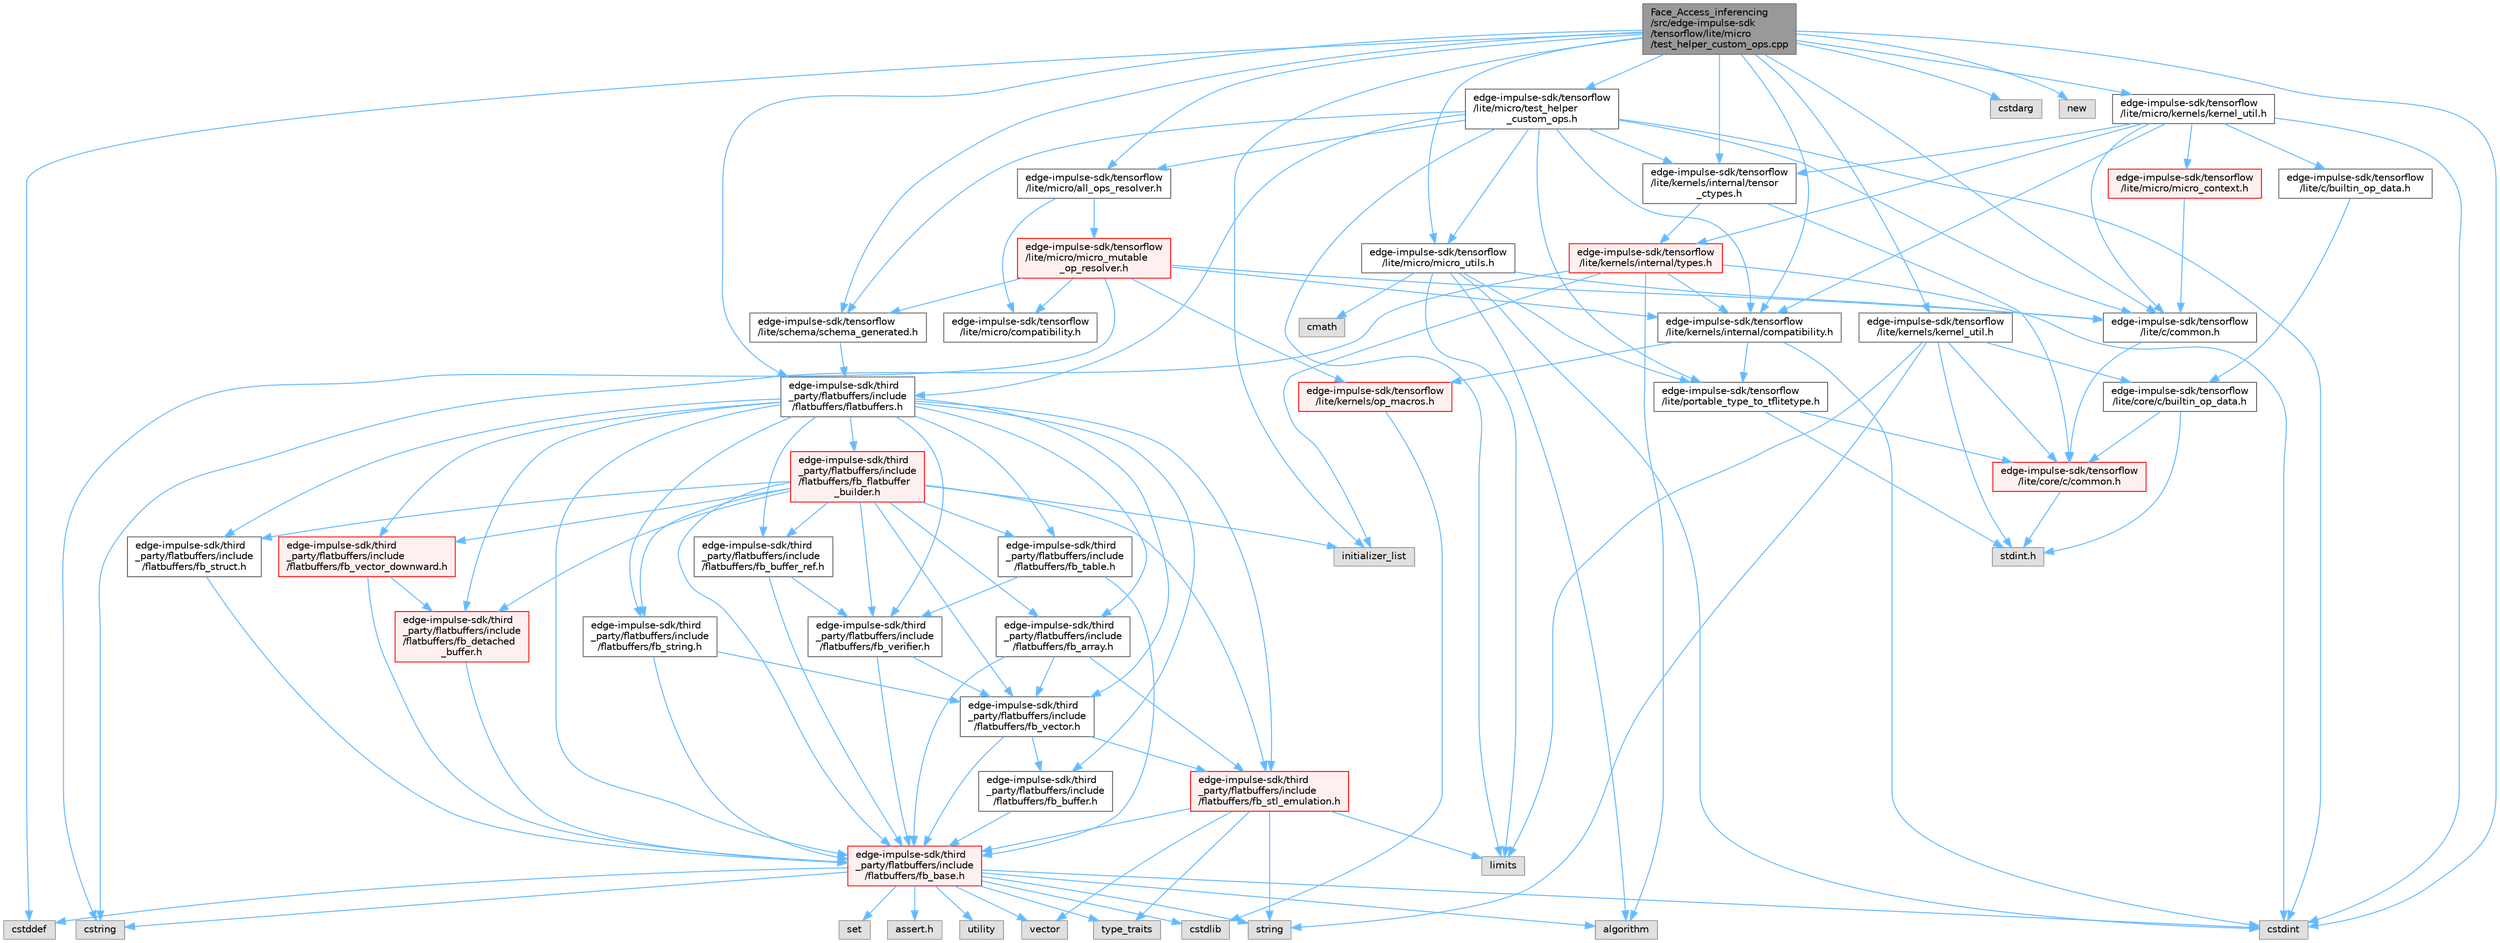 digraph "Face_Access_inferencing/src/edge-impulse-sdk/tensorflow/lite/micro/test_helper_custom_ops.cpp"
{
 // LATEX_PDF_SIZE
  bgcolor="transparent";
  edge [fontname=Helvetica,fontsize=10,labelfontname=Helvetica,labelfontsize=10];
  node [fontname=Helvetica,fontsize=10,shape=box,height=0.2,width=0.4];
  Node1 [id="Node000001",label="Face_Access_inferencing\l/src/edge-impulse-sdk\l/tensorflow/lite/micro\l/test_helper_custom_ops.cpp",height=0.2,width=0.4,color="gray40", fillcolor="grey60", style="filled", fontcolor="black",tooltip=" "];
  Node1 -> Node2 [id="edge132_Node000001_Node000002",color="steelblue1",style="solid",tooltip=" "];
  Node2 [id="Node000002",label="edge-impulse-sdk/tensorflow\l/lite/micro/test_helper\l_custom_ops.h",height=0.2,width=0.4,color="grey40", fillcolor="white", style="filled",URL="$_face___access__inferencing_2src_2edge-impulse-sdk_2tensorflow_2lite_2micro_2test__helper__custom__ops_8h.html",tooltip=" "];
  Node2 -> Node3 [id="edge133_Node000002_Node000003",color="steelblue1",style="solid",tooltip=" "];
  Node3 [id="Node000003",label="cstdint",height=0.2,width=0.4,color="grey60", fillcolor="#E0E0E0", style="filled",tooltip=" "];
  Node2 -> Node4 [id="edge134_Node000002_Node000004",color="steelblue1",style="solid",tooltip=" "];
  Node4 [id="Node000004",label="limits",height=0.2,width=0.4,color="grey60", fillcolor="#E0E0E0", style="filled",tooltip=" "];
  Node2 -> Node5 [id="edge135_Node000002_Node000005",color="steelblue1",style="solid",tooltip=" "];
  Node5 [id="Node000005",label="edge-impulse-sdk/third\l_party/flatbuffers/include\l/flatbuffers/flatbuffers.h",height=0.2,width=0.4,color="grey40", fillcolor="white", style="filled",URL="$_face___access__inferencing_2src_2edge-impulse-sdk_2third__party_2flatbuffers_2include_2flatbuffers_2flatbuffers_8h.html",tooltip=" "];
  Node5 -> Node6 [id="edge136_Node000005_Node000006",color="steelblue1",style="solid",tooltip=" "];
  Node6 [id="Node000006",label="edge-impulse-sdk/third\l_party/flatbuffers/include\l/flatbuffers/fb_array.h",height=0.2,width=0.4,color="grey40", fillcolor="white", style="filled",URL="$fb__array_8h.html",tooltip=" "];
  Node6 -> Node7 [id="edge137_Node000006_Node000007",color="steelblue1",style="solid",tooltip=" "];
  Node7 [id="Node000007",label="edge-impulse-sdk/third\l_party/flatbuffers/include\l/flatbuffers/fb_base.h",height=0.2,width=0.4,color="red", fillcolor="#FFF0F0", style="filled",URL="$fb__base_8h.html",tooltip=" "];
  Node7 -> Node8 [id="edge138_Node000007_Node000008",color="steelblue1",style="solid",tooltip=" "];
  Node8 [id="Node000008",label="assert.h",height=0.2,width=0.4,color="grey60", fillcolor="#E0E0E0", style="filled",tooltip=" "];
  Node7 -> Node3 [id="edge139_Node000007_Node000003",color="steelblue1",style="solid",tooltip=" "];
  Node7 -> Node9 [id="edge140_Node000007_Node000009",color="steelblue1",style="solid",tooltip=" "];
  Node9 [id="Node000009",label="cstddef",height=0.2,width=0.4,color="grey60", fillcolor="#E0E0E0", style="filled",tooltip=" "];
  Node7 -> Node10 [id="edge141_Node000007_Node000010",color="steelblue1",style="solid",tooltip=" "];
  Node10 [id="Node000010",label="cstdlib",height=0.2,width=0.4,color="grey60", fillcolor="#E0E0E0", style="filled",tooltip=" "];
  Node7 -> Node11 [id="edge142_Node000007_Node000011",color="steelblue1",style="solid",tooltip=" "];
  Node11 [id="Node000011",label="cstring",height=0.2,width=0.4,color="grey60", fillcolor="#E0E0E0", style="filled",tooltip=" "];
  Node7 -> Node12 [id="edge143_Node000007_Node000012",color="steelblue1",style="solid",tooltip=" "];
  Node12 [id="Node000012",label="utility",height=0.2,width=0.4,color="grey60", fillcolor="#E0E0E0", style="filled",tooltip=" "];
  Node7 -> Node13 [id="edge144_Node000007_Node000013",color="steelblue1",style="solid",tooltip=" "];
  Node13 [id="Node000013",label="string",height=0.2,width=0.4,color="grey60", fillcolor="#E0E0E0", style="filled",tooltip=" "];
  Node7 -> Node14 [id="edge145_Node000007_Node000014",color="steelblue1",style="solid",tooltip=" "];
  Node14 [id="Node000014",label="type_traits",height=0.2,width=0.4,color="grey60", fillcolor="#E0E0E0", style="filled",tooltip=" "];
  Node7 -> Node15 [id="edge146_Node000007_Node000015",color="steelblue1",style="solid",tooltip=" "];
  Node15 [id="Node000015",label="vector",height=0.2,width=0.4,color="grey60", fillcolor="#E0E0E0", style="filled",tooltip=" "];
  Node7 -> Node16 [id="edge147_Node000007_Node000016",color="steelblue1",style="solid",tooltip=" "];
  Node16 [id="Node000016",label="set",height=0.2,width=0.4,color="grey60", fillcolor="#E0E0E0", style="filled",tooltip=" "];
  Node7 -> Node17 [id="edge148_Node000007_Node000017",color="steelblue1",style="solid",tooltip=" "];
  Node17 [id="Node000017",label="algorithm",height=0.2,width=0.4,color="grey60", fillcolor="#E0E0E0", style="filled",tooltip=" "];
  Node6 -> Node20 [id="edge149_Node000006_Node000020",color="steelblue1",style="solid",tooltip=" "];
  Node20 [id="Node000020",label="edge-impulse-sdk/third\l_party/flatbuffers/include\l/flatbuffers/fb_stl_emulation.h",height=0.2,width=0.4,color="red", fillcolor="#FFF0F0", style="filled",URL="$fb__stl__emulation_8h.html",tooltip=" "];
  Node20 -> Node7 [id="edge150_Node000020_Node000007",color="steelblue1",style="solid",tooltip=" "];
  Node20 -> Node13 [id="edge151_Node000020_Node000013",color="steelblue1",style="solid",tooltip=" "];
  Node20 -> Node14 [id="edge152_Node000020_Node000014",color="steelblue1",style="solid",tooltip=" "];
  Node20 -> Node15 [id="edge153_Node000020_Node000015",color="steelblue1",style="solid",tooltip=" "];
  Node20 -> Node4 [id="edge154_Node000020_Node000004",color="steelblue1",style="solid",tooltip=" "];
  Node6 -> Node21 [id="edge155_Node000006_Node000021",color="steelblue1",style="solid",tooltip=" "];
  Node21 [id="Node000021",label="edge-impulse-sdk/third\l_party/flatbuffers/include\l/flatbuffers/fb_vector.h",height=0.2,width=0.4,color="grey40", fillcolor="white", style="filled",URL="$fb__vector_8h.html",tooltip=" "];
  Node21 -> Node7 [id="edge156_Node000021_Node000007",color="steelblue1",style="solid",tooltip=" "];
  Node21 -> Node22 [id="edge157_Node000021_Node000022",color="steelblue1",style="solid",tooltip=" "];
  Node22 [id="Node000022",label="edge-impulse-sdk/third\l_party/flatbuffers/include\l/flatbuffers/fb_buffer.h",height=0.2,width=0.4,color="grey40", fillcolor="white", style="filled",URL="$fb__buffer_8h.html",tooltip=" "];
  Node22 -> Node7 [id="edge158_Node000022_Node000007",color="steelblue1",style="solid",tooltip=" "];
  Node21 -> Node20 [id="edge159_Node000021_Node000020",color="steelblue1",style="solid",tooltip=" "];
  Node5 -> Node7 [id="edge160_Node000005_Node000007",color="steelblue1",style="solid",tooltip=" "];
  Node5 -> Node22 [id="edge161_Node000005_Node000022",color="steelblue1",style="solid",tooltip=" "];
  Node5 -> Node23 [id="edge162_Node000005_Node000023",color="steelblue1",style="solid",tooltip=" "];
  Node23 [id="Node000023",label="edge-impulse-sdk/third\l_party/flatbuffers/include\l/flatbuffers/fb_buffer_ref.h",height=0.2,width=0.4,color="grey40", fillcolor="white", style="filled",URL="$fb__buffer__ref_8h.html",tooltip=" "];
  Node23 -> Node7 [id="edge163_Node000023_Node000007",color="steelblue1",style="solid",tooltip=" "];
  Node23 -> Node24 [id="edge164_Node000023_Node000024",color="steelblue1",style="solid",tooltip=" "];
  Node24 [id="Node000024",label="edge-impulse-sdk/third\l_party/flatbuffers/include\l/flatbuffers/fb_verifier.h",height=0.2,width=0.4,color="grey40", fillcolor="white", style="filled",URL="$fb__verifier_8h.html",tooltip=" "];
  Node24 -> Node7 [id="edge165_Node000024_Node000007",color="steelblue1",style="solid",tooltip=" "];
  Node24 -> Node21 [id="edge166_Node000024_Node000021",color="steelblue1",style="solid",tooltip=" "];
  Node5 -> Node25 [id="edge167_Node000005_Node000025",color="steelblue1",style="solid",tooltip=" "];
  Node25 [id="Node000025",label="edge-impulse-sdk/third\l_party/flatbuffers/include\l/flatbuffers/fb_detached\l_buffer.h",height=0.2,width=0.4,color="red", fillcolor="#FFF0F0", style="filled",URL="$fb__detached__buffer_8h.html",tooltip=" "];
  Node25 -> Node7 [id="edge168_Node000025_Node000007",color="steelblue1",style="solid",tooltip=" "];
  Node5 -> Node28 [id="edge169_Node000005_Node000028",color="steelblue1",style="solid",tooltip=" "];
  Node28 [id="Node000028",label="edge-impulse-sdk/third\l_party/flatbuffers/include\l/flatbuffers/fb_flatbuffer\l_builder.h",height=0.2,width=0.4,color="red", fillcolor="#FFF0F0", style="filled",URL="$fb__flatbuffer__builder_8h.html",tooltip=" "];
  Node28 -> Node30 [id="edge170_Node000028_Node000030",color="steelblue1",style="solid",tooltip=" "];
  Node30 [id="Node000030",label="initializer_list",height=0.2,width=0.4,color="grey60", fillcolor="#E0E0E0", style="filled",tooltip=" "];
  Node28 -> Node6 [id="edge171_Node000028_Node000006",color="steelblue1",style="solid",tooltip=" "];
  Node28 -> Node7 [id="edge172_Node000028_Node000007",color="steelblue1",style="solid",tooltip=" "];
  Node28 -> Node23 [id="edge173_Node000028_Node000023",color="steelblue1",style="solid",tooltip=" "];
  Node28 -> Node25 [id="edge174_Node000028_Node000025",color="steelblue1",style="solid",tooltip=" "];
  Node28 -> Node20 [id="edge175_Node000028_Node000020",color="steelblue1",style="solid",tooltip=" "];
  Node28 -> Node31 [id="edge176_Node000028_Node000031",color="steelblue1",style="solid",tooltip=" "];
  Node31 [id="Node000031",label="edge-impulse-sdk/third\l_party/flatbuffers/include\l/flatbuffers/fb_string.h",height=0.2,width=0.4,color="grey40", fillcolor="white", style="filled",URL="$fb__string_8h.html",tooltip=" "];
  Node31 -> Node7 [id="edge177_Node000031_Node000007",color="steelblue1",style="solid",tooltip=" "];
  Node31 -> Node21 [id="edge178_Node000031_Node000021",color="steelblue1",style="solid",tooltip=" "];
  Node28 -> Node32 [id="edge179_Node000028_Node000032",color="steelblue1",style="solid",tooltip=" "];
  Node32 [id="Node000032",label="edge-impulse-sdk/third\l_party/flatbuffers/include\l/flatbuffers/fb_struct.h",height=0.2,width=0.4,color="grey40", fillcolor="white", style="filled",URL="$fb__struct_8h.html",tooltip=" "];
  Node32 -> Node7 [id="edge180_Node000032_Node000007",color="steelblue1",style="solid",tooltip=" "];
  Node28 -> Node33 [id="edge181_Node000028_Node000033",color="steelblue1",style="solid",tooltip=" "];
  Node33 [id="Node000033",label="edge-impulse-sdk/third\l_party/flatbuffers/include\l/flatbuffers/fb_table.h",height=0.2,width=0.4,color="grey40", fillcolor="white", style="filled",URL="$fb__table_8h.html",tooltip=" "];
  Node33 -> Node7 [id="edge182_Node000033_Node000007",color="steelblue1",style="solid",tooltip=" "];
  Node33 -> Node24 [id="edge183_Node000033_Node000024",color="steelblue1",style="solid",tooltip=" "];
  Node28 -> Node21 [id="edge184_Node000028_Node000021",color="steelblue1",style="solid",tooltip=" "];
  Node28 -> Node34 [id="edge185_Node000028_Node000034",color="steelblue1",style="solid",tooltip=" "];
  Node34 [id="Node000034",label="edge-impulse-sdk/third\l_party/flatbuffers/include\l/flatbuffers/fb_vector_downward.h",height=0.2,width=0.4,color="red", fillcolor="#FFF0F0", style="filled",URL="$fb__vector__downward_8h.html",tooltip=" "];
  Node34 -> Node7 [id="edge186_Node000034_Node000007",color="steelblue1",style="solid",tooltip=" "];
  Node34 -> Node25 [id="edge187_Node000034_Node000025",color="steelblue1",style="solid",tooltip=" "];
  Node28 -> Node24 [id="edge188_Node000028_Node000024",color="steelblue1",style="solid",tooltip=" "];
  Node5 -> Node20 [id="edge189_Node000005_Node000020",color="steelblue1",style="solid",tooltip=" "];
  Node5 -> Node31 [id="edge190_Node000005_Node000031",color="steelblue1",style="solid",tooltip=" "];
  Node5 -> Node32 [id="edge191_Node000005_Node000032",color="steelblue1",style="solid",tooltip=" "];
  Node5 -> Node33 [id="edge192_Node000005_Node000033",color="steelblue1",style="solid",tooltip=" "];
  Node5 -> Node21 [id="edge193_Node000005_Node000021",color="steelblue1",style="solid",tooltip=" "];
  Node5 -> Node34 [id="edge194_Node000005_Node000034",color="steelblue1",style="solid",tooltip=" "];
  Node5 -> Node24 [id="edge195_Node000005_Node000024",color="steelblue1",style="solid",tooltip=" "];
  Node2 -> Node35 [id="edge196_Node000002_Node000035",color="steelblue1",style="solid",tooltip=" "];
  Node35 [id="Node000035",label="edge-impulse-sdk/tensorflow\l/lite/c/common.h",height=0.2,width=0.4,color="grey40", fillcolor="white", style="filled",URL="$_face___access__inferencing_2src_2edge-impulse-sdk_2tensorflow_2lite_2c_2common_8h.html",tooltip=" "];
  Node35 -> Node36 [id="edge197_Node000035_Node000036",color="steelblue1",style="solid",tooltip=" "];
  Node36 [id="Node000036",label="edge-impulse-sdk/tensorflow\l/lite/core/c/common.h",height=0.2,width=0.4,color="red", fillcolor="#FFF0F0", style="filled",URL="$_face___access__inferencing_2src_2edge-impulse-sdk_2tensorflow_2lite_2core_2c_2common_8h.html",tooltip=" "];
  Node36 -> Node40 [id="edge198_Node000036_Node000040",color="steelblue1",style="solid",tooltip=" "];
  Node40 [id="Node000040",label="stdint.h",height=0.2,width=0.4,color="grey60", fillcolor="#E0E0E0", style="filled",tooltip=" "];
  Node2 -> Node42 [id="edge199_Node000002_Node000042",color="steelblue1",style="solid",tooltip=" "];
  Node42 [id="Node000042",label="edge-impulse-sdk/tensorflow\l/lite/kernels/internal/compatibility.h",height=0.2,width=0.4,color="grey40", fillcolor="white", style="filled",URL="$_face___access__inferencing_2src_2edge-impulse-sdk_2tensorflow_2lite_2kernels_2internal_2compatibility_8h.html",tooltip=" "];
  Node42 -> Node3 [id="edge200_Node000042_Node000003",color="steelblue1",style="solid",tooltip=" "];
  Node42 -> Node43 [id="edge201_Node000042_Node000043",color="steelblue1",style="solid",tooltip=" "];
  Node43 [id="Node000043",label="edge-impulse-sdk/tensorflow\l/lite/portable_type_to_tflitetype.h",height=0.2,width=0.4,color="grey40", fillcolor="white", style="filled",URL="$_face___access__inferencing_2src_2edge-impulse-sdk_2tensorflow_2lite_2portable__type__to__tflitetype_8h.html",tooltip=" "];
  Node43 -> Node40 [id="edge202_Node000043_Node000040",color="steelblue1",style="solid",tooltip=" "];
  Node43 -> Node36 [id="edge203_Node000043_Node000036",color="steelblue1",style="solid",tooltip=" "];
  Node42 -> Node44 [id="edge204_Node000042_Node000044",color="steelblue1",style="solid",tooltip=" "];
  Node44 [id="Node000044",label="edge-impulse-sdk/tensorflow\l/lite/kernels/op_macros.h",height=0.2,width=0.4,color="red", fillcolor="#FFF0F0", style="filled",URL="$_face___access__inferencing_2src_2edge-impulse-sdk_2tensorflow_2lite_2kernels_2op__macros_8h.html",tooltip=" "];
  Node44 -> Node10 [id="edge205_Node000044_Node000010",color="steelblue1",style="solid",tooltip=" "];
  Node2 -> Node46 [id="edge206_Node000002_Node000046",color="steelblue1",style="solid",tooltip=" "];
  Node46 [id="Node000046",label="edge-impulse-sdk/tensorflow\l/lite/kernels/internal/tensor\l_ctypes.h",height=0.2,width=0.4,color="grey40", fillcolor="white", style="filled",URL="$_face___access__inferencing_2src_2edge-impulse-sdk_2tensorflow_2lite_2kernels_2internal_2tensor__ctypes_8h.html",tooltip=" "];
  Node46 -> Node36 [id="edge207_Node000046_Node000036",color="steelblue1",style="solid",tooltip=" "];
  Node46 -> Node47 [id="edge208_Node000046_Node000047",color="steelblue1",style="solid",tooltip=" "];
  Node47 [id="Node000047",label="edge-impulse-sdk/tensorflow\l/lite/kernels/internal/types.h",height=0.2,width=0.4,color="red", fillcolor="#FFF0F0", style="filled",URL="$_face___access__inferencing_2src_2edge-impulse-sdk_2tensorflow_2lite_2kernels_2internal_2types_8h.html",tooltip=" "];
  Node47 -> Node17 [id="edge209_Node000047_Node000017",color="steelblue1",style="solid",tooltip=" "];
  Node47 -> Node3 [id="edge210_Node000047_Node000003",color="steelblue1",style="solid",tooltip=" "];
  Node47 -> Node11 [id="edge211_Node000047_Node000011",color="steelblue1",style="solid",tooltip=" "];
  Node47 -> Node30 [id="edge212_Node000047_Node000030",color="steelblue1",style="solid",tooltip=" "];
  Node47 -> Node42 [id="edge213_Node000047_Node000042",color="steelblue1",style="solid",tooltip=" "];
  Node2 -> Node49 [id="edge214_Node000002_Node000049",color="steelblue1",style="solid",tooltip=" "];
  Node49 [id="Node000049",label="edge-impulse-sdk/tensorflow\l/lite/micro/all_ops_resolver.h",height=0.2,width=0.4,color="grey40", fillcolor="white", style="filled",URL="$_face___access__inferencing_2src_2edge-impulse-sdk_2tensorflow_2lite_2micro_2all__ops__resolver_8h.html",tooltip=" "];
  Node49 -> Node50 [id="edge215_Node000049_Node000050",color="steelblue1",style="solid",tooltip=" "];
  Node50 [id="Node000050",label="edge-impulse-sdk/tensorflow\l/lite/micro/compatibility.h",height=0.2,width=0.4,color="grey40", fillcolor="white", style="filled",URL="$_face___access__inferencing_2src_2edge-impulse-sdk_2tensorflow_2lite_2micro_2compatibility_8h.html",tooltip=" "];
  Node49 -> Node51 [id="edge216_Node000049_Node000051",color="steelblue1",style="solid",tooltip=" "];
  Node51 [id="Node000051",label="edge-impulse-sdk/tensorflow\l/lite/micro/micro_mutable\l_op_resolver.h",height=0.2,width=0.4,color="red", fillcolor="#FFF0F0", style="filled",URL="$_face___access__inferencing_2src_2edge-impulse-sdk_2tensorflow_2lite_2micro_2micro__mutable__op__resolver_8h.html",tooltip=" "];
  Node51 -> Node11 [id="edge217_Node000051_Node000011",color="steelblue1",style="solid",tooltip=" "];
  Node51 -> Node35 [id="edge218_Node000051_Node000035",color="steelblue1",style="solid",tooltip=" "];
  Node51 -> Node42 [id="edge219_Node000051_Node000042",color="steelblue1",style="solid",tooltip=" "];
  Node51 -> Node44 [id="edge220_Node000051_Node000044",color="steelblue1",style="solid",tooltip=" "];
  Node51 -> Node50 [id="edge221_Node000051_Node000050",color="steelblue1",style="solid",tooltip=" "];
  Node51 -> Node57 [id="edge222_Node000051_Node000057",color="steelblue1",style="solid",tooltip=" "];
  Node57 [id="Node000057",label="edge-impulse-sdk/tensorflow\l/lite/schema/schema_generated.h",height=0.2,width=0.4,color="grey40", fillcolor="white", style="filled",URL="$_face___access__inferencing_2src_2edge-impulse-sdk_2tensorflow_2lite_2schema_2schema__generated_8h.html",tooltip=" "];
  Node57 -> Node5 [id="edge223_Node000057_Node000005",color="steelblue1",style="solid",tooltip=" "];
  Node2 -> Node108 [id="edge224_Node000002_Node000108",color="steelblue1",style="solid",tooltip=" "];
  Node108 [id="Node000108",label="edge-impulse-sdk/tensorflow\l/lite/micro/micro_utils.h",height=0.2,width=0.4,color="grey40", fillcolor="white", style="filled",URL="$_face___access__inferencing_2src_2edge-impulse-sdk_2tensorflow_2lite_2micro_2micro__utils_8h.html",tooltip=" "];
  Node108 -> Node17 [id="edge225_Node000108_Node000017",color="steelblue1",style="solid",tooltip=" "];
  Node108 -> Node70 [id="edge226_Node000108_Node000070",color="steelblue1",style="solid",tooltip=" "];
  Node70 [id="Node000070",label="cmath",height=0.2,width=0.4,color="grey60", fillcolor="#E0E0E0", style="filled",tooltip=" "];
  Node108 -> Node3 [id="edge227_Node000108_Node000003",color="steelblue1",style="solid",tooltip=" "];
  Node108 -> Node43 [id="edge228_Node000108_Node000043",color="steelblue1",style="solid",tooltip=" "];
  Node108 -> Node4 [id="edge229_Node000108_Node000004",color="steelblue1",style="solid",tooltip=" "];
  Node108 -> Node35 [id="edge230_Node000108_Node000035",color="steelblue1",style="solid",tooltip=" "];
  Node2 -> Node43 [id="edge231_Node000002_Node000043",color="steelblue1",style="solid",tooltip=" "];
  Node2 -> Node57 [id="edge232_Node000002_Node000057",color="steelblue1",style="solid",tooltip=" "];
  Node1 -> Node56 [id="edge233_Node000001_Node000056",color="steelblue1",style="solid",tooltip=" "];
  Node56 [id="Node000056",label="cstdarg",height=0.2,width=0.4,color="grey60", fillcolor="#E0E0E0", style="filled",tooltip=" "];
  Node1 -> Node9 [id="edge234_Node000001_Node000009",color="steelblue1",style="solid",tooltip=" "];
  Node1 -> Node3 [id="edge235_Node000001_Node000003",color="steelblue1",style="solid",tooltip=" "];
  Node1 -> Node30 [id="edge236_Node000001_Node000030",color="steelblue1",style="solid",tooltip=" "];
  Node1 -> Node54 [id="edge237_Node000001_Node000054",color="steelblue1",style="solid",tooltip=" "];
  Node54 [id="Node000054",label="new",height=0.2,width=0.4,color="grey60", fillcolor="#E0E0E0", style="filled",tooltip=" "];
  Node1 -> Node5 [id="edge238_Node000001_Node000005",color="steelblue1",style="solid",tooltip=" "];
  Node1 -> Node35 [id="edge239_Node000001_Node000035",color="steelblue1",style="solid",tooltip=" "];
  Node1 -> Node42 [id="edge240_Node000001_Node000042",color="steelblue1",style="solid",tooltip=" "];
  Node1 -> Node46 [id="edge241_Node000001_Node000046",color="steelblue1",style="solid",tooltip=" "];
  Node1 -> Node78 [id="edge242_Node000001_Node000078",color="steelblue1",style="solid",tooltip=" "];
  Node78 [id="Node000078",label="edge-impulse-sdk/tensorflow\l/lite/kernels/kernel_util.h",height=0.2,width=0.4,color="grey40", fillcolor="white", style="filled",URL="$_face___access__inferencing_2src_2edge-impulse-sdk_2tensorflow_2lite_2kernels_2kernel__util_8h.html",tooltip=" "];
  Node78 -> Node40 [id="edge243_Node000078_Node000040",color="steelblue1",style="solid",tooltip=" "];
  Node78 -> Node4 [id="edge244_Node000078_Node000004",color="steelblue1",style="solid",tooltip=" "];
  Node78 -> Node13 [id="edge245_Node000078_Node000013",color="steelblue1",style="solid",tooltip=" "];
  Node78 -> Node60 [id="edge246_Node000078_Node000060",color="steelblue1",style="solid",tooltip=" "];
  Node60 [id="Node000060",label="edge-impulse-sdk/tensorflow\l/lite/core/c/builtin_op_data.h",height=0.2,width=0.4,color="grey40", fillcolor="white", style="filled",URL="$_face___access__inferencing_2src_2edge-impulse-sdk_2tensorflow_2lite_2core_2c_2builtin__op__data_8h.html",tooltip=" "];
  Node60 -> Node40 [id="edge247_Node000060_Node000040",color="steelblue1",style="solid",tooltip=" "];
  Node60 -> Node36 [id="edge248_Node000060_Node000036",color="steelblue1",style="solid",tooltip=" "];
  Node78 -> Node36 [id="edge249_Node000078_Node000036",color="steelblue1",style="solid",tooltip=" "];
  Node1 -> Node49 [id="edge250_Node000001_Node000049",color="steelblue1",style="solid",tooltip=" "];
  Node1 -> Node80 [id="edge251_Node000001_Node000080",color="steelblue1",style="solid",tooltip=" "];
  Node80 [id="Node000080",label="edge-impulse-sdk/tensorflow\l/lite/micro/kernels/kernel_util.h",height=0.2,width=0.4,color="grey40", fillcolor="white", style="filled",URL="$_face___access__inferencing_2src_2edge-impulse-sdk_2tensorflow_2lite_2micro_2kernels_2kernel__util_8h.html",tooltip=" "];
  Node80 -> Node3 [id="edge252_Node000080_Node000003",color="steelblue1",style="solid",tooltip=" "];
  Node80 -> Node59 [id="edge253_Node000080_Node000059",color="steelblue1",style="solid",tooltip=" "];
  Node59 [id="Node000059",label="edge-impulse-sdk/tensorflow\l/lite/c/builtin_op_data.h",height=0.2,width=0.4,color="grey40", fillcolor="white", style="filled",URL="$_face___access__inferencing_2src_2edge-impulse-sdk_2tensorflow_2lite_2c_2builtin__op__data_8h.html",tooltip=" "];
  Node59 -> Node60 [id="edge254_Node000059_Node000060",color="steelblue1",style="solid",tooltip=" "];
  Node80 -> Node35 [id="edge255_Node000080_Node000035",color="steelblue1",style="solid",tooltip=" "];
  Node80 -> Node42 [id="edge256_Node000080_Node000042",color="steelblue1",style="solid",tooltip=" "];
  Node80 -> Node46 [id="edge257_Node000080_Node000046",color="steelblue1",style="solid",tooltip=" "];
  Node80 -> Node47 [id="edge258_Node000080_Node000047",color="steelblue1",style="solid",tooltip=" "];
  Node80 -> Node81 [id="edge259_Node000080_Node000081",color="steelblue1",style="solid",tooltip=" "];
  Node81 [id="Node000081",label="edge-impulse-sdk/tensorflow\l/lite/micro/micro_context.h",height=0.2,width=0.4,color="red", fillcolor="#FFF0F0", style="filled",URL="$_face___access__inferencing_2src_2edge-impulse-sdk_2tensorflow_2lite_2micro_2micro__context_8h.html",tooltip=" "];
  Node81 -> Node35 [id="edge260_Node000081_Node000035",color="steelblue1",style="solid",tooltip=" "];
  Node1 -> Node108 [id="edge261_Node000001_Node000108",color="steelblue1",style="solid",tooltip=" "];
  Node1 -> Node57 [id="edge262_Node000001_Node000057",color="steelblue1",style="solid",tooltip=" "];
}
